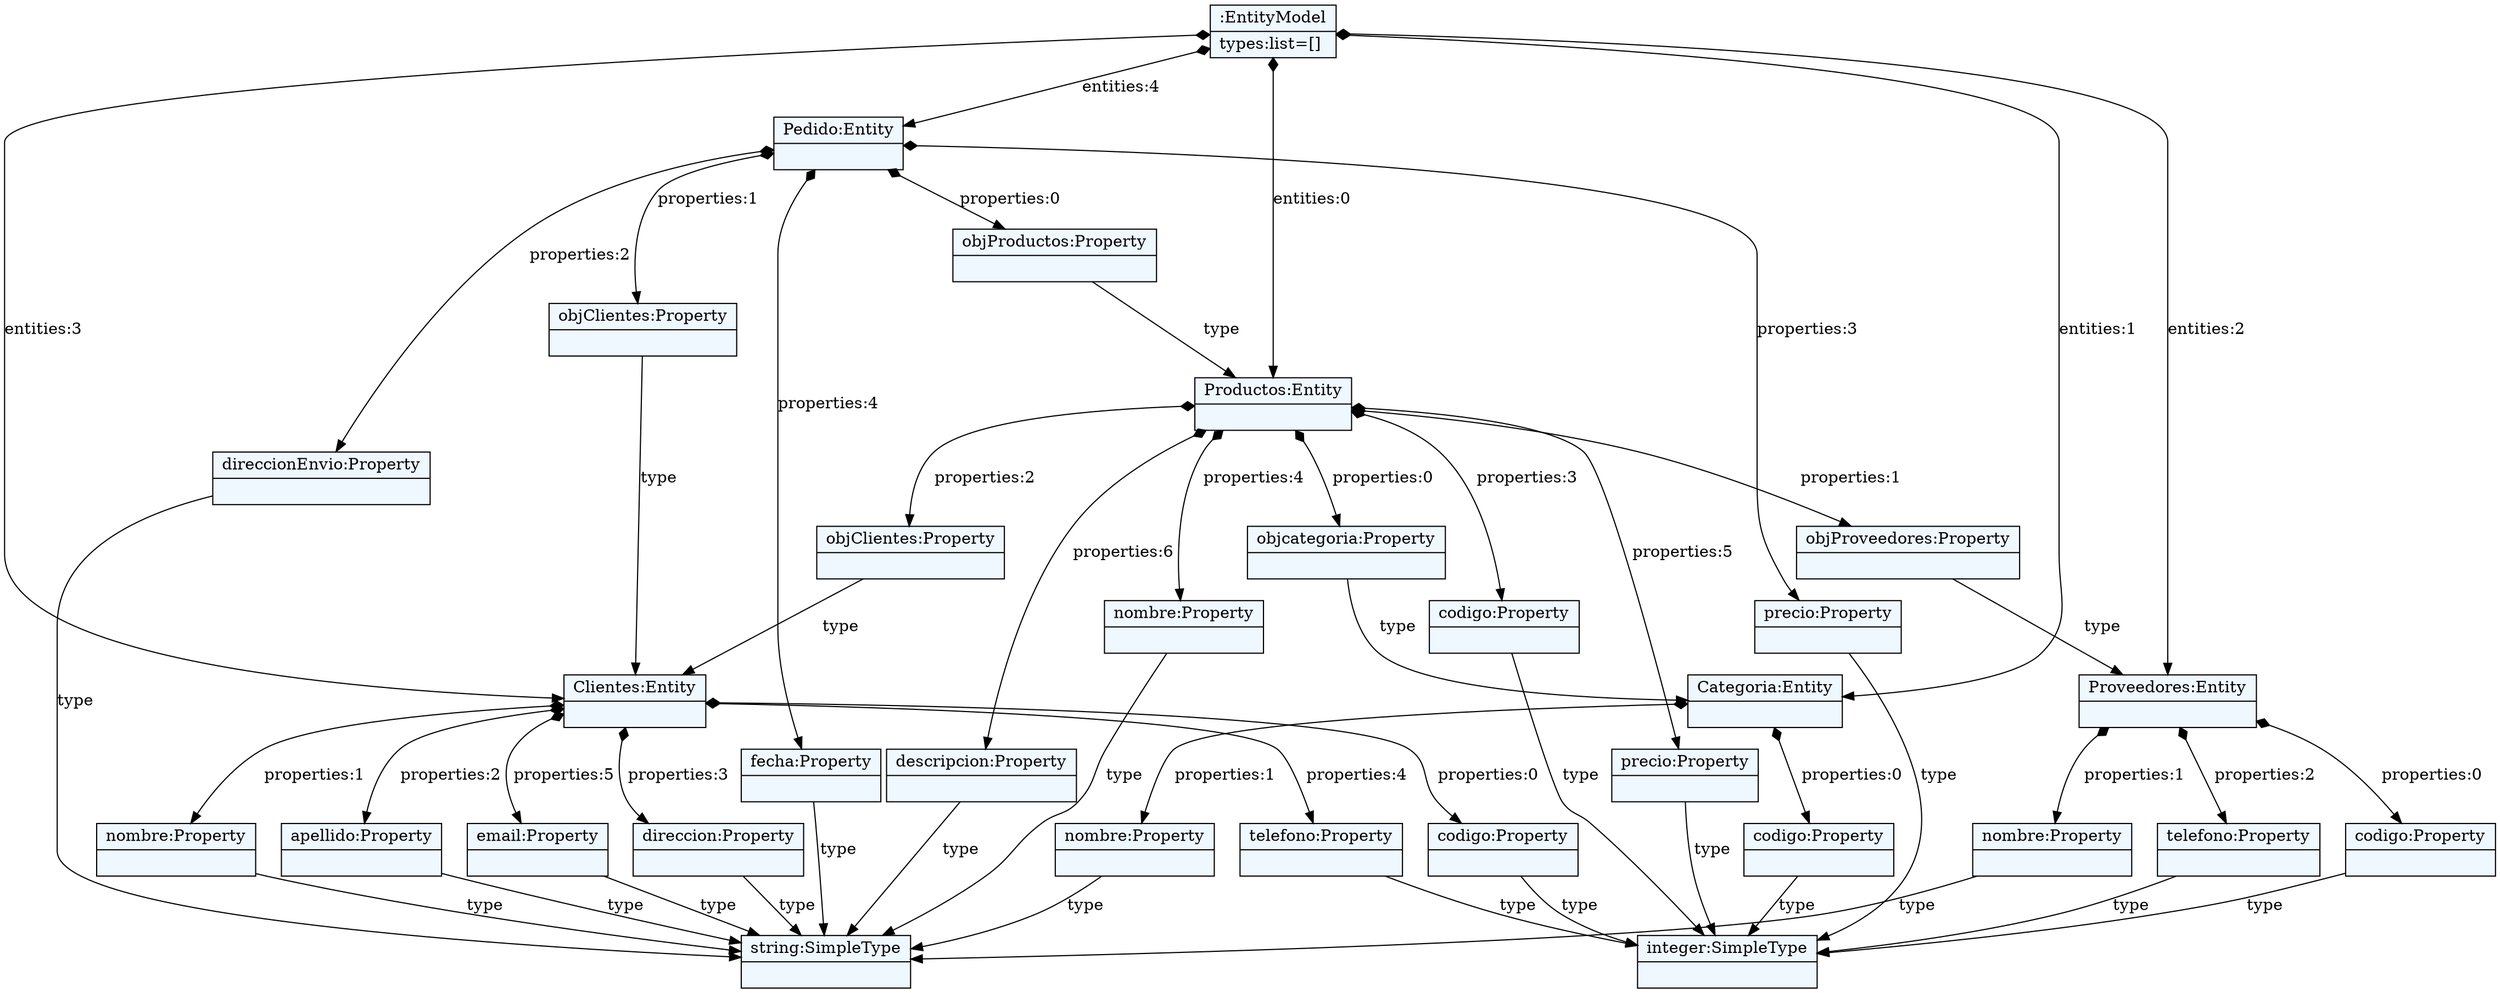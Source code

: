
    digraph xtext {
    fontname = "Bitstream Vera Sans"
    fontsize = 8
    node[
        shape=record,
        style=filled,
        fillcolor=aliceblue
    ]
    nodesep = 0.3
    edge[dir=black,arrowtail=empty]


139678010970896 -> 139678010970640 [label="entities:0" arrowtail=diamond dir=both]
139678010970640 -> 139678010971984 [label="properties:0" arrowtail=diamond dir=both]
139678010971984 -> 139678010970704 [label="type" ]
139678010970704 -> 139678011059984 [label="properties:0" arrowtail=diamond dir=both]
139678011059984 -> 139678031796048 [label="type" ]
139678031796048[label="{integer:SimpleType|}"]
139678011059984[label="{codigo:Property|}"]
139678010970704 -> 139678011059664 [label="properties:1" arrowtail=diamond dir=both]
139678011059664 -> 139678031592144 [label="type" ]
139678031592144[label="{string:SimpleType|}"]
139678011059664[label="{nombre:Property|}"]
139678010970704[label="{Categoria:Entity|}"]
139678010971984[label="{objcategoria:Property|}"]
139678010970640 -> 139678010970832 [label="properties:1" arrowtail=diamond dir=both]
139678010970832 -> 139678010972304 [label="type" ]
139678010972304 -> 139678011056656 [label="properties:0" arrowtail=diamond dir=both]
139678011056656 -> 139678031796048 [label="type" ]
139678011056656[label="{codigo:Property|}"]
139678010972304 -> 139678011058512 [label="properties:1" arrowtail=diamond dir=both]
139678011058512 -> 139678031592144 [label="type" ]
139678011058512[label="{nombre:Property|}"]
139678010972304 -> 139678011059216 [label="properties:2" arrowtail=diamond dir=both]
139678011059216 -> 139678031796048 [label="type" ]
139678011059216[label="{telefono:Property|}"]
139678010972304[label="{Proveedores:Entity|}"]
139678010970832[label="{objProveedores:Property|}"]
139678010970640 -> 139678010972176 [label="properties:2" arrowtail=diamond dir=both]
139678010972176 -> 139678011059792 [label="type" ]
139678011059792 -> 139678011057424 [label="properties:0" arrowtail=diamond dir=both]
139678011057424 -> 139678031796048 [label="type" ]
139678011057424[label="{codigo:Property|}"]
139678011059792 -> 139678011058000 [label="properties:1" arrowtail=diamond dir=both]
139678011058000 -> 139678031592144 [label="type" ]
139678011058000[label="{nombre:Property|}"]
139678011059792 -> 139678011057552 [label="properties:2" arrowtail=diamond dir=both]
139678011057552 -> 139678031592144 [label="type" ]
139678011057552[label="{apellido:Property|}"]
139678011059792 -> 139678011060176 [label="properties:3" arrowtail=diamond dir=both]
139678011060176 -> 139678031592144 [label="type" ]
139678011060176[label="{direccion:Property|}"]
139678011059792 -> 139678011056592 [label="properties:4" arrowtail=diamond dir=both]
139678011056592 -> 139678031796048 [label="type" ]
139678011056592[label="{telefono:Property|}"]
139678011059792 -> 139678011056336 [label="properties:5" arrowtail=diamond dir=both]
139678011056336 -> 139678031592144 [label="type" ]
139678011056336[label="{email:Property|}"]
139678011059792[label="{Clientes:Entity|}"]
139678010972176[label="{objClientes:Property|}"]
139678010970640 -> 139678031654544 [label="properties:3" arrowtail=diamond dir=both]
139678031654544 -> 139678031796048 [label="type" ]
139678031654544[label="{codigo:Property|}"]
139678010970640 -> 139678011059856 [label="properties:4" arrowtail=diamond dir=both]
139678011059856 -> 139678031592144 [label="type" ]
139678011059856[label="{nombre:Property|}"]
139678010970640 -> 139678011058832 [label="properties:5" arrowtail=diamond dir=both]
139678011058832 -> 139678031796048 [label="type" ]
139678011058832[label="{precio:Property|}"]
139678010970640 -> 139678011056272 [label="properties:6" arrowtail=diamond dir=both]
139678011056272 -> 139678031592144 [label="type" ]
139678011056272[label="{descripcion:Property|}"]
139678010970640[label="{Productos:Entity|}"]
139678010970896 -> 139678010970704 [label="entities:1" arrowtail=diamond dir=both]
139678010970896 -> 139678010972304 [label="entities:2" arrowtail=diamond dir=both]
139678010970896 -> 139678011059792 [label="entities:3" arrowtail=diamond dir=both]
139678010970896 -> 139678011056784 [label="entities:4" arrowtail=diamond dir=both]
139678011056784 -> 139678011057296 [label="properties:0" arrowtail=diamond dir=both]
139678011057296 -> 139678010970640 [label="type" ]
139678011057296[label="{objProductos:Property|}"]
139678011056784 -> 139678011058960 [label="properties:1" arrowtail=diamond dir=both]
139678011058960 -> 139678011059792 [label="type" ]
139678011058960[label="{objClientes:Property|}"]
139678011056784 -> 139678011057488 [label="properties:2" arrowtail=diamond dir=both]
139678011057488 -> 139678031592144 [label="type" ]
139678011057488[label="{direccionEnvio:Property|}"]
139678011056784 -> 139678011057744 [label="properties:3" arrowtail=diamond dir=both]
139678011057744 -> 139678031796048 [label="type" ]
139678011057744[label="{precio:Property|}"]
139678011056784 -> 139678011059088 [label="properties:4" arrowtail=diamond dir=both]
139678011059088 -> 139678031592144 [label="type" ]
139678011059088[label="{fecha:Property|}"]
139678011056784[label="{Pedido:Entity|}"]
139678010970896[label="{:EntityModel|types:list=[]\l}"]

}

